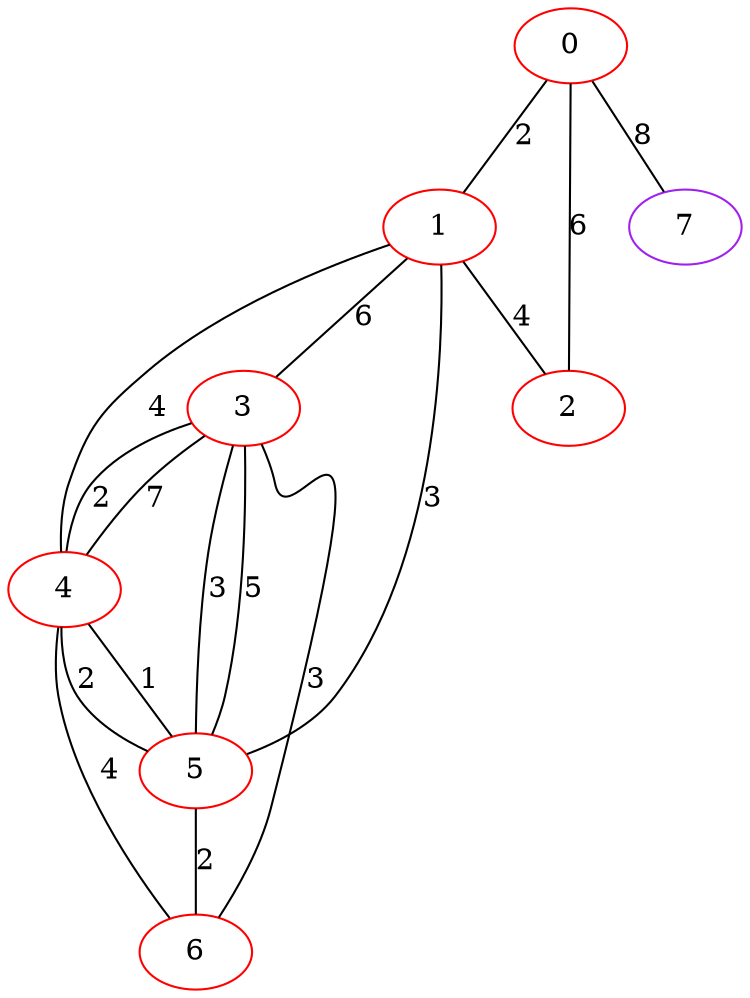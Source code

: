 graph "" {
0 [color=red, weight=1];
1 [color=red, weight=1];
2 [color=red, weight=1];
3 [color=red, weight=1];
4 [color=red, weight=1];
5 [color=red, weight=1];
6 [color=red, weight=1];
7 [color=purple, weight=4];
0 -- 1  [key=0, label=2];
0 -- 2  [key=0, label=6];
0 -- 7  [key=0, label=8];
1 -- 2  [key=0, label=4];
1 -- 3  [key=0, label=6];
1 -- 4  [key=0, label=4];
1 -- 5  [key=0, label=3];
3 -- 4  [key=0, label=7];
3 -- 4  [key=1, label=2];
3 -- 5  [key=0, label=5];
3 -- 5  [key=1, label=3];
3 -- 6  [key=0, label=3];
4 -- 5  [key=0, label=2];
4 -- 5  [key=1, label=1];
4 -- 6  [key=0, label=4];
5 -- 6  [key=0, label=2];
}
